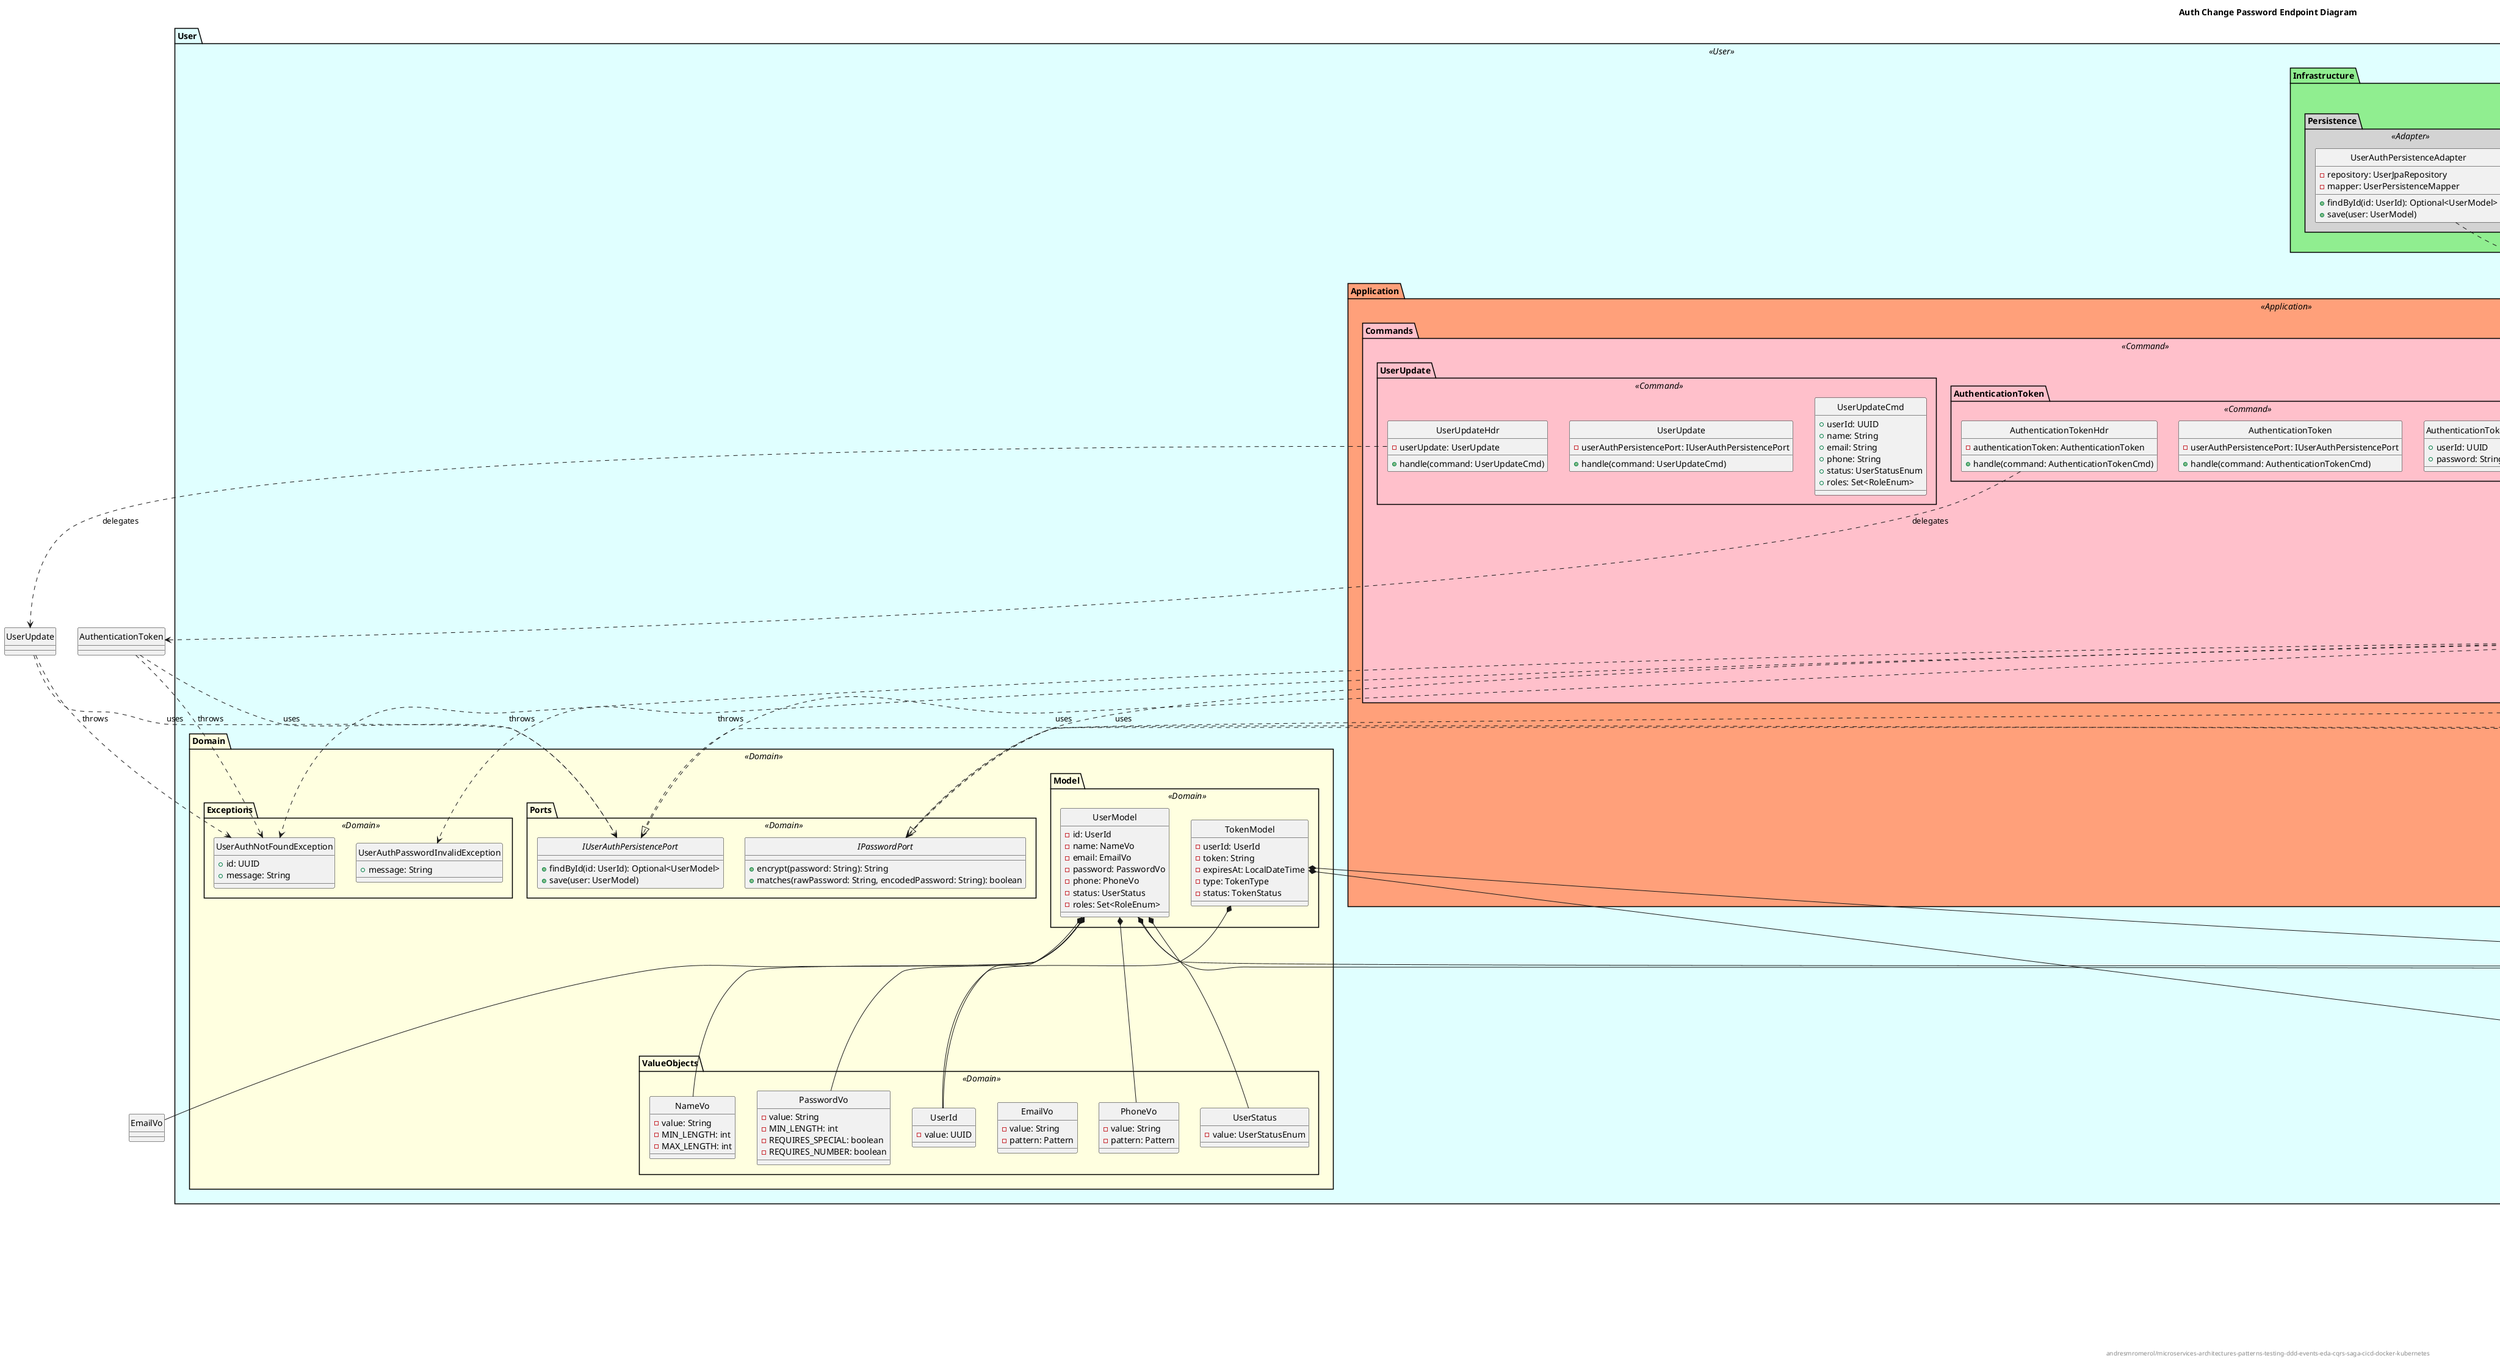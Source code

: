 @startuml Auth Change Password Endpoint Diagram

title Auth Change Password Endpoint Diagram

skinparam backgroundColor white
skinparam style strictuml
skinparam componentStyle uml2

skinparam package {
    BackgroundColor<<Domain>> LightYellow
    BackgroundColor<<Application>> LightSalmon
    BackgroundColor<<Infrastructure>> LightGreen
    BackgroundColor<<Command>> Pink
    BackgroundColor<<Query>> LightBlue
    BackgroundColor<<Adapter>> LightGray
    BackgroundColor<<User>> #E0FFFF
    BackgroundColor<<UserRW>> #FFE0FF
    BackgroundColor<<Shared>> #F0F0F0
}

package "User" <<User>> {
    package "Domain" <<Domain>> {
        package "Model" <<Domain>> {
            class UserModel {
                - id: UserId
                - name: NameVo
                - email: EmailVo
                - password: PasswordVo
                - phone: PhoneVo
                - status: UserStatus
                - roles: Set<RoleEnum>
            }

            class TokenModel {
                - userId: UserId
                - token: String
                - expiresAt: LocalDateTime
                - type: TokenType
                - status: TokenStatus
            }
        }

        package "ValueObjects" <<Domain>> {
            class UserId {
                - value: UUID
            }
            
            class NameVo {
                - value: String
                - MIN_LENGTH: int
                - MAX_LENGTH: int
            }
            
            class EmailVo {
                - value: String
                - pattern: Pattern
            }
            
            class PasswordVo {
                - value: String
                - MIN_LENGTH: int
                - REQUIRES_SPECIAL: boolean
                - REQUIRES_NUMBER: boolean
            }
            
            class PhoneVo {
                - value: String
                - pattern: Pattern
            }

            class UserStatus {
                - value: UserStatusEnum
            }
        }

        package "Ports" <<Domain>> {
            interface IUserAuthPersistencePort {
                + findById(id: UserId): Optional<UserModel>
                + save(user: UserModel)
            }

            interface IPasswordPort {
                + encrypt(password: String): String
                + matches(rawPassword: String, encodedPassword: String): boolean
            }
        }

        package "Exceptions" <<Domain>> {
            class UserAuthNotFoundException {
                + id: UUID
                + message: String
            }

            class UserAuthPasswordInvalidException {
                + message: String
            }
        }
    }

    package "Application" <<Application>> {
        package "Commands" <<Command>> {
            package "ChangePassword" <<Command>> {
                class UserChangePasswordCmd {
                    + userId: UUID
                    + currentPassword: String
                    + newPassword: String
                }

                class UserChangePassword {
                    - userAuthPersistencePort: IUserAuthPersistencePort
                    - passwordPort: IPasswordPort
                    - queryBus: IQueryBus
                    + handle(command: UserChangePasswordCmd)
                }
                
                class UserChangePasswordHdr {
                    - userChangePassword: UserChangePassword
                    + handle(command: UserChangePasswordCmd)
                }
            }

            package "UserUpdate" <<Command>> {
                class UserUpdateCmd {
                    + userId: UUID
                    + name: String
                    + email: String
                    + phone: String
                    + status: UserStatusEnum
                    + roles: Set<RoleEnum>
                }

                class UserUpdate {
                    - userAuthPersistencePort: IUserAuthPersistencePort
                    + handle(command: UserUpdateCmd)
                }
                
                class UserUpdateHdr {
                    - userUpdate: UserUpdate
                    + handle(command: UserUpdateCmd)
                }
            }

            package "AuthenticationToken" <<Command>> {
                class AuthenticationTokenCmd {
                    + userId: UUID
                    + password: String
                }

                class AuthenticationToken {
                    - userAuthPersistencePort: IUserAuthPersistencePort
                    + handle(command: AuthenticationTokenCmd)
                }

                class AuthenticationTokenHdr {
                    - authenticationToken: AuthenticationToken
                    + handle(command: AuthenticationTokenCmd)
                }
            }
        }

        package "Password" <<Query>> {
            class EncryptPasswordQry {
                + password: String
            }

            class EncryptPasswordRes {
                + encryptedPassword: String
            }

            class EncryptPassword {
                - passwordPort: IPasswordPort
                + handle(query: EncryptPasswordQry): EncryptPasswordRes
            }
            
            class EncryptPasswordHdr {
                - encryptPassword: EncryptPassword
                + handle(query: EncryptPasswordQry)
            }
        }
    }

    package "Infrastructure" <<Infrastructure>> {
        package "REST" <<Infrastructure>> {
            class ChangePasswordAuthRestController {
                - commandBus: ICommandBus
                + changePassword(request: UserChangePasswordRequest)
            }

            class UserChangePasswordRequest {
                + userId: UUID
                + currentPassword: String
                + newPassword: String
                + validate()
                + toCommand(): UserChangePasswordCmd
            }
        }

        package "Persistence" <<Adapter>> {
            class UserAuthPersistenceAdapter {
                - repository: UserJpaRepository
                - mapper: UserPersistenceMapper
                + findById(id: UserId): Optional<UserModel>
                + save(user: UserModel)
            }
        }

        package "Security" <<Adapter>> {
            class PasswordSecurityAdapter {
                - passwordEncoder: PasswordEncoder
                + encrypt(password: String): String
                + matches(raw: String, encoded: String): boolean
            }
        }
    }
}

package "UserRW" <<UserRW>> {
    package "Domain" <<Domain>> {
        package "Model" <<Domain>> {
            class UserViewModel {
                - id: UUID
                - name: String
                - email: String
                - phone: String
                - status: UserStatusEnum
                - roles: Set<RoleEnum>
                - permissions: Set<PermissionEnum>
            }
        }

        package "ValueObjects" <<Domain>> {
            class EmailVo {
                - value: String
                - pattern: Pattern
            }
        }

        package "Ports" <<Domain>> {
            interface IUserRWPersistencePort {
                + findByEmail(email: String): Optional<UserModel>
            }
        }
    }

    package "Application" <<Application>> {
        package "Queries" <<Query>> {
            class UserSearchByEmailQry {
                + email: String
            }

            class UserSearchByEmailRes {
                + user: UserModel
            }

            class UserSearchByEmail {
                - userRWPersistencePort: IUserRWPersistencePort
                + handle(query: UserSearchByEmailQry): UserSearchByEmailRes
            }
            
            class UserSearchByEmailHdr {
                - userSearchByEmail: UserSearchByEmail
                + handle(query: UserSearchByEmailQry)
            }
        }
    }

    package "Infrastructure" <<Infrastructure>> {
        package "Persistence" <<Adapter>> {
            class UserRWPersistenceAdapter {
                - repository: UserJpaRepository
                - mapper: UserPersistenceMapper
                + findByEmail(email: String): Optional<UserModel>
            }
        }
    }
}

package "Shared" <<Shared>> {
    package "Domain" <<Domain>> {
        abstract class AggregateRoot<T> {
            # id: T
            + getId(): T
            # validateState()
        }
        
        package "Enums" <<Domain>> {
            enum UserStatusEnum {
                ACTIVE
                INACTIVE
                PENDING
                BLOCKED
            }
            
            enum RoleEnum {
                ADMIN
                USER
                GUEST
            }

            enum TokenType {
                ACCESS
                REFRESH
                RESET_PASSWORD
            }

            enum TokenStatus {
                ACTIVE
                REVOKED
                EXPIRED
            }

            enum PermissionEnum {
                READ
                WRITE
                DELETE
                ADMIN
            }
        }
    }

    package "Application" <<Application>> {
        package "Commands" <<Command>> {
            interface ICommand {
            }

            interface ICommandBus {
                + dispatch(command: ICommand)
            }
        }

        package "Queries" <<Query>> {
            interface IQuery {
            }

            interface IQueryBus {
                + ask(query: IQuery): Response
            }
        }
    }
}

UserModel --|> AggregateRoot
UserModel *-- UserId
UserModel *-- NameVo
UserModel *-- EmailVo
UserModel *-- PasswordVo
UserModel *-- PhoneVo
UserModel *-- UserStatus
UserModel *-- "0..*" RoleEnum

TokenModel *-- UserId
TokenModel *-- TokenType
TokenModel *-- TokenStatus

UserViewModel *-- "0..*" RoleEnum
UserViewModel *-- "0..*" PermissionEnum

RoleEnum *-- "0..*" PermissionEnum

UserChangePasswordRequest ..> UserChangePasswordCmd: creates
ChangePasswordAuthRestController ..> ICommandBus: uses
UserChangePasswordHdr ..> UserChangePassword: delegates
UserChangePassword ..> IUserAuthPersistencePort: uses
UserChangePassword ..> IPasswordPort: uses
UserChangePassword ..> IQueryBus: uses for password encryption

UserUpdateHdr ..> UserUpdate: delegates
UserUpdate ..> IUserAuthPersistencePort: uses

AuthenticationTokenHdr ..> AuthenticationToken: delegates
AuthenticationToken ..> IUserAuthPersistencePort: uses

UserSearchByEmailHdr ..> UserSearchByEmail: delegates
UserSearchByEmail ..> UserSearchByEmailQry: handles
UserSearchByEmail ..> UserSearchByEmailRes: produces
UserSearchByEmail ..> IUserRWPersistencePort: uses

EncryptPasswordHdr ..> EncryptPassword: delegates
EncryptPassword ..> EncryptPasswordQry: handles
EncryptPassword ..> EncryptPasswordRes: produces
EncryptPassword ..> IPasswordPort: uses

UserAuthPersistenceAdapter ..|> IUserAuthPersistencePort
UserRWPersistenceAdapter ..|> IUserRWPersistencePort
PasswordSecurityAdapter ..|> IPasswordPort

UserChangePassword ..> UserAuthNotFoundException: throws
UserChangePassword ..> UserAuthPasswordInvalidException: throws
UserUpdate ..> UserAuthNotFoundException: throws
AuthenticationToken ..> UserAuthNotFoundException: throws

center footer andresmromerol/microservices-architectures-patterns-testing-ddd-events-eda-cqrs-saga-cicd-docker-kubernetes

@enduml

